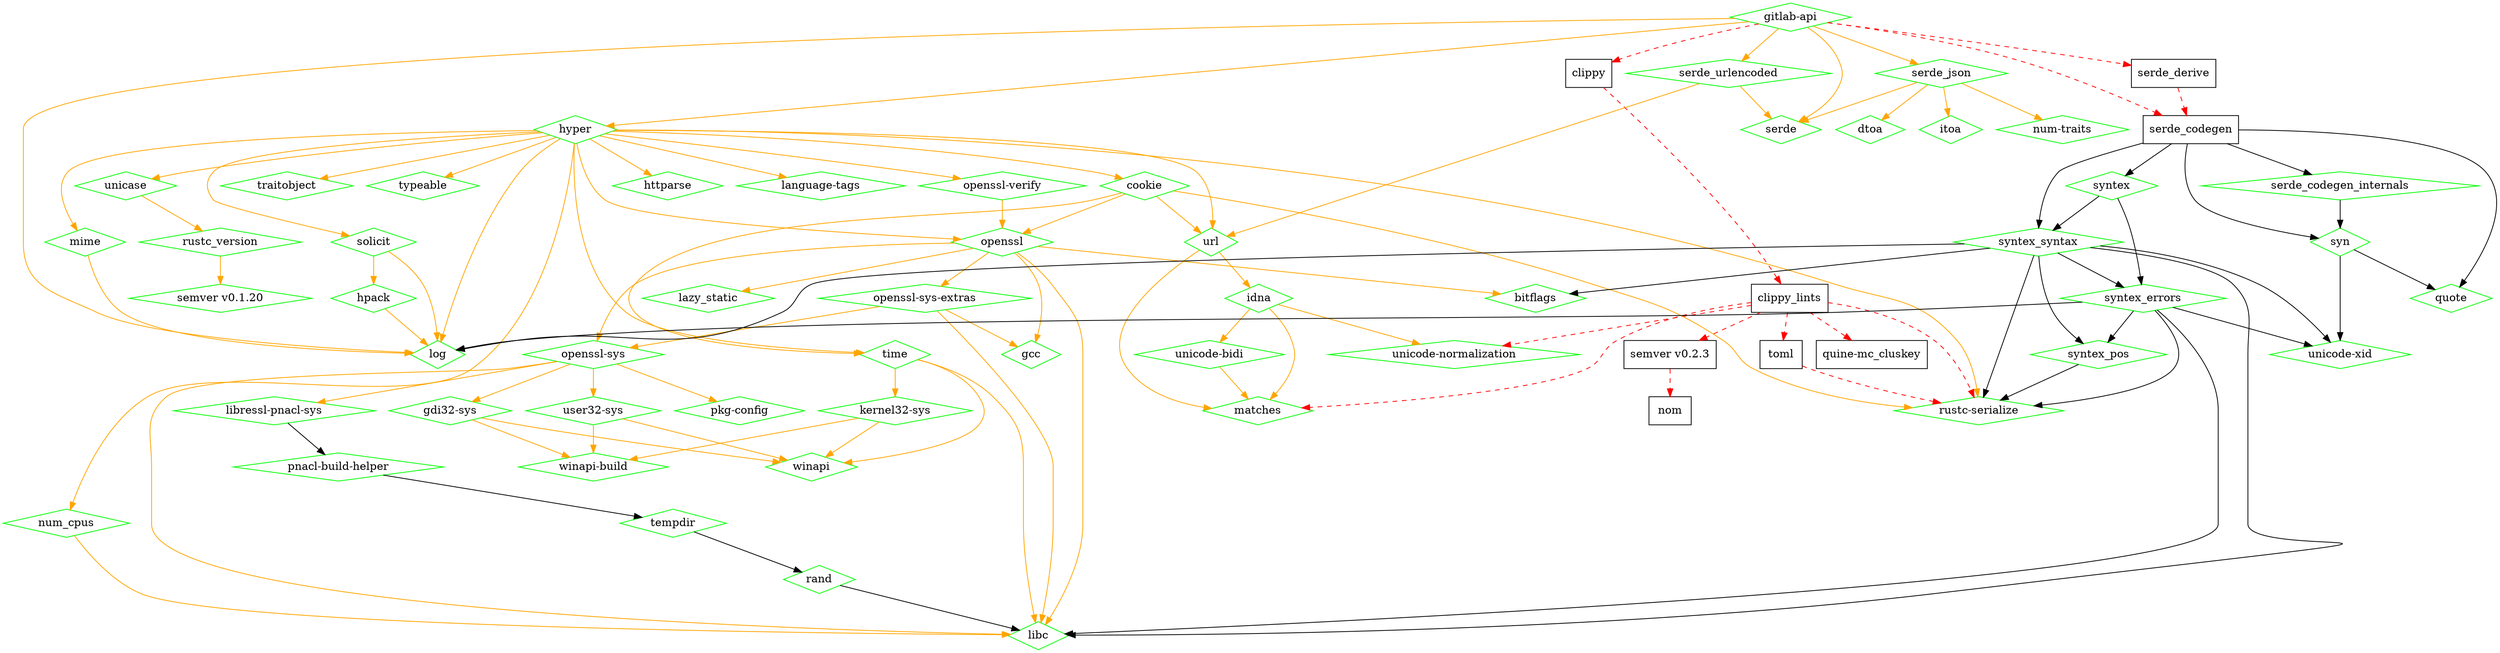digraph dependencies {
	N0[label="gitlab-api",shape=diamond,color=green];
	N1[label="clippy",shape=box];
	N2[label="hyper",shape=diamond,color=green];
	N3[label="log",shape=diamond,color=green];
	N4[label="serde",shape=diamond,color=green];
	N5[label="serde_codegen",shape=box];
	N6[label="serde_derive",shape=box];
	N7[label="serde_json",shape=diamond,color=green];
	N8[label="serde_urlencoded",shape=diamond,color=green];
	N9[label="bitflags",shape=diamond,color=green];
	N10[label="clippy_lints",shape=box];
	N11[label="matches",shape=diamond,color=green];
	N12[label="quine-mc_cluskey",shape=box];
	N13[label="rustc-serialize",shape=diamond,color=green];
	N14[label="semver v0.2.3",shape=box];
	N15[label="toml",shape=box];
	N16[label="unicode-normalization",shape=diamond,color=green];
	N17[label="cookie",shape=diamond,color=green];
	N18[label="openssl",shape=diamond,color=green];
	N19[label="time",shape=diamond,color=green];
	N20[label="url",shape=diamond,color=green];
	N21[label="dtoa",shape=diamond,color=green];
	N22[label="gcc",shape=diamond,color=green];
	N23[label="gdi32-sys",shape=diamond,color=green];
	N24[label="winapi",shape=diamond,color=green];
	N25[label="winapi-build",shape=diamond,color=green];
	N26[label="hpack",shape=diamond,color=green];
	N27[label="httparse",shape=diamond,color=green];
	N28[label="language-tags",shape=diamond,color=green];
	N29[label="mime",shape=diamond,color=green];
	N30[label="num_cpus",shape=diamond,color=green];
	N31[label="openssl-verify",shape=diamond,color=green];
	N32[label="solicit",shape=diamond,color=green];
	N33[label="traitobject",shape=diamond,color=green];
	N34[label="typeable",shape=diamond,color=green];
	N35[label="unicase",shape=diamond,color=green];
	N36[label="idna",shape=diamond,color=green];
	N37[label="unicode-bidi",shape=diamond,color=green];
	N38[label="itoa",shape=diamond,color=green];
	N39[label="kernel32-sys",shape=diamond,color=green];
	N40[label="lazy_static",shape=diamond,color=green];
	N41[label="libc",shape=diamond,color=green];
	N42[label="libressl-pnacl-sys",shape=diamond,color=green];
	N43[label="pnacl-build-helper",shape=diamond,color=green];
	N44[label="nom",shape=box];
	N45[label="num-traits",shape=diamond,color=green];
	N46[label="openssl-sys",shape=diamond,color=green];
	N47[label="openssl-sys-extras",shape=diamond,color=green];
	N48[label="pkg-config",shape=diamond,color=green];
	N49[label="user32-sys",shape=diamond,color=green];
	N50[label="tempdir",shape=diamond,color=green];
	N51[label="quote",shape=diamond,color=green];
	N52[label="rand",shape=diamond,color=green];
	N53[label="rustc_version",shape=diamond,color=green];
	N54[label="semver v0.1.20",shape=diamond,color=green];
	N55[label="serde_codegen_internals",shape=diamond,color=green];
	N56[label="syn",shape=diamond,color=green];
	N57[label="syntex",shape=diamond,color=green];
	N58[label="syntex_syntax",shape=diamond,color=green];
	N59[label="unicode-xid",shape=diamond,color=green];
	N60[label="syntex_errors",shape=diamond,color=green];
	N61[label="syntex_pos",shape=diamond,color=green];
	N0 -> N1[label="",style=dashed,color=red];
	N0 -> N2[label="",color=orange];
	N0 -> N3[label="",color=orange];
	N0 -> N4[label="",color=orange];
	N0 -> N5[label="",style=dashed,color=red];
	N0 -> N6[label="",style=dashed,color=red];
	N0 -> N7[label="",color=orange];
	N0 -> N8[label="",color=orange];
	N1 -> N10[label="",style=dashed,color=red];
	N2 -> N3[label="",color=orange];
	N2 -> N13[label="",color=orange];
	N2 -> N17[label="",color=orange];
	N2 -> N18[label="",color=orange];
	N2 -> N19[label="",color=orange];
	N2 -> N20[label="",color=orange];
	N2 -> N27[label="",color=orange];
	N2 -> N28[label="",color=orange];
	N2 -> N29[label="",color=orange];
	N2 -> N30[label="",color=orange];
	N2 -> N31[label="",color=orange];
	N2 -> N32[label="",color=orange];
	N2 -> N33[label="",color=orange];
	N2 -> N34[label="",color=orange];
	N2 -> N35[label="",color=orange];
	N5 -> N51[label=""];
	N5 -> N55[label=""];
	N5 -> N56[label=""];
	N5 -> N57[label=""];
	N5 -> N58[label=""];
	N6 -> N5[label="",style=dashed,color=red];
	N7 -> N4[label="",color=orange];
	N7 -> N21[label="",color=orange];
	N7 -> N38[label="",color=orange];
	N7 -> N45[label="",color=orange];
	N8 -> N4[label="",color=orange];
	N8 -> N20[label="",color=orange];
	N10 -> N11[label="",style=dashed,color=red];
	N10 -> N12[label="",style=dashed,color=red];
	N10 -> N13[label="",style=dashed,color=red];
	N10 -> N14[label="",style=dashed,color=red];
	N10 -> N15[label="",style=dashed,color=red];
	N10 -> N16[label="",style=dashed,color=red];
	N14 -> N44[label="",style=dashed,color=red];
	N15 -> N13[label="",style=dashed,color=red];
	N17 -> N13[label="",color=orange];
	N17 -> N18[label="",color=orange];
	N17 -> N19[label="",color=orange];
	N17 -> N20[label="",color=orange];
	N18 -> N9[label="",color=orange];
	N18 -> N22[label="",color=orange];
	N18 -> N40[label="",color=orange];
	N18 -> N41[label="",color=orange];
	N18 -> N46[label="",color=orange];
	N18 -> N47[label="",color=orange];
	N19 -> N24[label="",color=orange];
	N19 -> N39[label="",color=orange];
	N19 -> N41[label="",color=orange];
	N20 -> N11[label="",color=orange];
	N20 -> N36[label="",color=orange];
	N23 -> N24[label="",color=orange];
	N23 -> N25[label="",color=orange];
	N26 -> N3[label="",color=orange];
	N29 -> N3[label="",color=orange];
	N30 -> N41[label="",color=orange];
	N31 -> N18[label="",color=orange];
	N32 -> N3[label="",color=orange];
	N32 -> N26[label="",color=orange];
	N35 -> N53[label="",color=orange];
	N36 -> N11[label="",color=orange];
	N36 -> N16[label="",color=orange];
	N36 -> N37[label="",color=orange];
	N37 -> N11[label="",color=orange];
	N39 -> N24[label="",color=orange];
	N39 -> N25[label="",color=orange];
	N42 -> N43[label=""];
	N43 -> N50[label=""];
	N46 -> N23[label="",color=orange];
	N46 -> N41[label="",color=orange];
	N46 -> N42[label="",color=orange];
	N46 -> N48[label="",color=orange];
	N46 -> N49[label="",color=orange];
	N47 -> N22[label="",color=orange];
	N47 -> N41[label="",color=orange];
	N47 -> N46[label="",color=orange];
	N49 -> N24[label="",color=orange];
	N49 -> N25[label="",color=orange];
	N50 -> N52[label=""];
	N52 -> N41[label=""];
	N53 -> N54[label="",color=orange];
	N55 -> N56[label=""];
	N56 -> N51[label=""];
	N56 -> N59[label=""];
	N57 -> N58[label=""];
	N57 -> N60[label=""];
	N58 -> N3[label=""];
	N58 -> N9[label=""];
	N58 -> N13[label=""];
	N58 -> N41[label=""];
	N58 -> N59[label=""];
	N58 -> N60[label=""];
	N58 -> N61[label=""];
	N60 -> N3[label=""];
	N60 -> N13[label=""];
	N60 -> N41[label=""];
	N60 -> N59[label=""];
	N60 -> N61[label=""];
	N61 -> N13[label=""];
}
